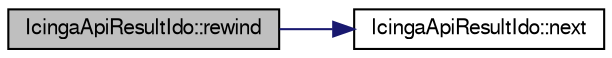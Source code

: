 digraph G
{
  bgcolor="transparent";
  edge [fontname="FreeSans",fontsize="10",labelfontname="FreeSans",labelfontsize="10"];
  node [fontname="FreeSans",fontsize="10",shape=record];
  rankdir=LR;
  Node1 [label="IcingaApiResultIdo::rewind",height=0.2,width=0.4,color="black", fillcolor="grey75", style="filled" fontcolor="black"];
  Node1 -> Node2 [color="midnightblue",fontsize="10",style="solid",fontname="FreeSans"];
  Node2 [label="IcingaApiResultIdo::next",height=0.2,width=0.4,color="black",URL="$classIcingaApiResultIdo.html#a68cb963e5783a9783e37bf06474452b4"];
}
